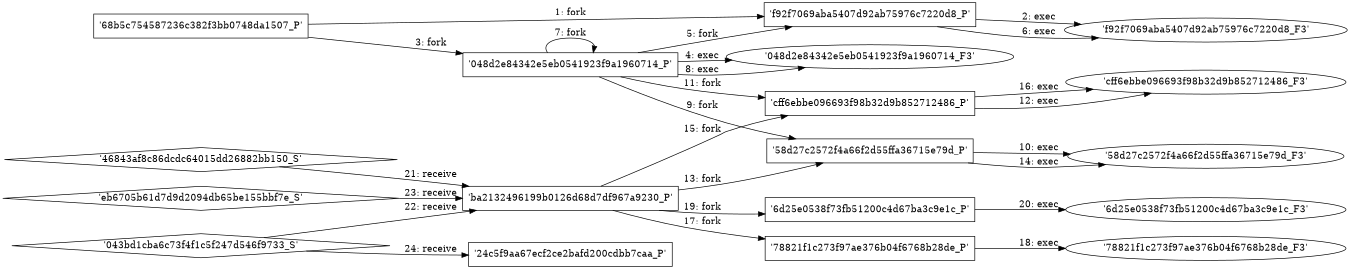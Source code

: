digraph "D:\Learning\Paper\apt\基于CTI的攻击预警\Dataset\攻击图\ASGfromALLCTI\SMS Phishing Campaigns Take Advantage of Coronavirus Pandemic.dot" {
rankdir="LR"
size="9"
fixedsize="false"
splines="true"
nodesep=0.3
ranksep=0
fontsize=10
overlap="scalexy"
engine= "neato"
	"'68b5c754587236c382f3bb0748da1507_P'" [node_type=Process shape=box]
	"'f92f7069aba5407d92ab75976c7220d8_P'" [node_type=Process shape=box]
	"'68b5c754587236c382f3bb0748da1507_P'" -> "'f92f7069aba5407d92ab75976c7220d8_P'" [label="1: fork"]
	"'f92f7069aba5407d92ab75976c7220d8_P'" [node_type=Process shape=box]
	"'f92f7069aba5407d92ab75976c7220d8_F3'" [node_type=File shape=ellipse]
	"'f92f7069aba5407d92ab75976c7220d8_P'" -> "'f92f7069aba5407d92ab75976c7220d8_F3'" [label="2: exec"]
	"'68b5c754587236c382f3bb0748da1507_P'" [node_type=Process shape=box]
	"'048d2e84342e5eb0541923f9a1960714_P'" [node_type=Process shape=box]
	"'68b5c754587236c382f3bb0748da1507_P'" -> "'048d2e84342e5eb0541923f9a1960714_P'" [label="3: fork"]
	"'048d2e84342e5eb0541923f9a1960714_P'" [node_type=Process shape=box]
	"'048d2e84342e5eb0541923f9a1960714_F3'" [node_type=File shape=ellipse]
	"'048d2e84342e5eb0541923f9a1960714_P'" -> "'048d2e84342e5eb0541923f9a1960714_F3'" [label="4: exec"]
	"'048d2e84342e5eb0541923f9a1960714_P'" [node_type=Process shape=box]
	"'f92f7069aba5407d92ab75976c7220d8_P'" [node_type=Process shape=box]
	"'048d2e84342e5eb0541923f9a1960714_P'" -> "'f92f7069aba5407d92ab75976c7220d8_P'" [label="5: fork"]
	"'f92f7069aba5407d92ab75976c7220d8_P'" [node_type=Process shape=box]
	"'f92f7069aba5407d92ab75976c7220d8_F3'" [node_type=File shape=ellipse]
	"'f92f7069aba5407d92ab75976c7220d8_P'" -> "'f92f7069aba5407d92ab75976c7220d8_F3'" [label="6: exec"]
	"'048d2e84342e5eb0541923f9a1960714_P'" [node_type=Process shape=box]
	"'048d2e84342e5eb0541923f9a1960714_P'" [node_type=Process shape=box]
	"'048d2e84342e5eb0541923f9a1960714_P'" -> "'048d2e84342e5eb0541923f9a1960714_P'" [label="7: fork"]
	"'048d2e84342e5eb0541923f9a1960714_P'" [node_type=Process shape=box]
	"'048d2e84342e5eb0541923f9a1960714_F3'" [node_type=File shape=ellipse]
	"'048d2e84342e5eb0541923f9a1960714_P'" -> "'048d2e84342e5eb0541923f9a1960714_F3'" [label="8: exec"]
	"'048d2e84342e5eb0541923f9a1960714_P'" [node_type=Process shape=box]
	"'58d27c2572f4a66f2d55ffa36715e79d_P'" [node_type=Process shape=box]
	"'048d2e84342e5eb0541923f9a1960714_P'" -> "'58d27c2572f4a66f2d55ffa36715e79d_P'" [label="9: fork"]
	"'58d27c2572f4a66f2d55ffa36715e79d_P'" [node_type=Process shape=box]
	"'58d27c2572f4a66f2d55ffa36715e79d_F3'" [node_type=File shape=ellipse]
	"'58d27c2572f4a66f2d55ffa36715e79d_P'" -> "'58d27c2572f4a66f2d55ffa36715e79d_F3'" [label="10: exec"]
	"'048d2e84342e5eb0541923f9a1960714_P'" [node_type=Process shape=box]
	"'cff6ebbe096693f98b32d9b852712486_P'" [node_type=Process shape=box]
	"'048d2e84342e5eb0541923f9a1960714_P'" -> "'cff6ebbe096693f98b32d9b852712486_P'" [label="11: fork"]
	"'cff6ebbe096693f98b32d9b852712486_P'" [node_type=Process shape=box]
	"'cff6ebbe096693f98b32d9b852712486_F3'" [node_type=File shape=ellipse]
	"'cff6ebbe096693f98b32d9b852712486_P'" -> "'cff6ebbe096693f98b32d9b852712486_F3'" [label="12: exec"]
	"'ba2132496199b0126d68d7df967a9230_P'" [node_type=Process shape=box]
	"'58d27c2572f4a66f2d55ffa36715e79d_P'" [node_type=Process shape=box]
	"'ba2132496199b0126d68d7df967a9230_P'" -> "'58d27c2572f4a66f2d55ffa36715e79d_P'" [label="13: fork"]
	"'58d27c2572f4a66f2d55ffa36715e79d_P'" [node_type=Process shape=box]
	"'58d27c2572f4a66f2d55ffa36715e79d_F3'" [node_type=File shape=ellipse]
	"'58d27c2572f4a66f2d55ffa36715e79d_P'" -> "'58d27c2572f4a66f2d55ffa36715e79d_F3'" [label="14: exec"]
	"'ba2132496199b0126d68d7df967a9230_P'" [node_type=Process shape=box]
	"'cff6ebbe096693f98b32d9b852712486_P'" [node_type=Process shape=box]
	"'ba2132496199b0126d68d7df967a9230_P'" -> "'cff6ebbe096693f98b32d9b852712486_P'" [label="15: fork"]
	"'cff6ebbe096693f98b32d9b852712486_P'" [node_type=Process shape=box]
	"'cff6ebbe096693f98b32d9b852712486_F3'" [node_type=File shape=ellipse]
	"'cff6ebbe096693f98b32d9b852712486_P'" -> "'cff6ebbe096693f98b32d9b852712486_F3'" [label="16: exec"]
	"'ba2132496199b0126d68d7df967a9230_P'" [node_type=Process shape=box]
	"'78821f1c273f97ae376b04f6768b28de_P'" [node_type=Process shape=box]
	"'ba2132496199b0126d68d7df967a9230_P'" -> "'78821f1c273f97ae376b04f6768b28de_P'" [label="17: fork"]
	"'78821f1c273f97ae376b04f6768b28de_P'" [node_type=Process shape=box]
	"'78821f1c273f97ae376b04f6768b28de_F3'" [node_type=File shape=ellipse]
	"'78821f1c273f97ae376b04f6768b28de_P'" -> "'78821f1c273f97ae376b04f6768b28de_F3'" [label="18: exec"]
	"'ba2132496199b0126d68d7df967a9230_P'" [node_type=Process shape=box]
	"'6d25e0538f73fb51200c4d67ba3c9e1c_P'" [node_type=Process shape=box]
	"'ba2132496199b0126d68d7df967a9230_P'" -> "'6d25e0538f73fb51200c4d67ba3c9e1c_P'" [label="19: fork"]
	"'6d25e0538f73fb51200c4d67ba3c9e1c_P'" [node_type=Process shape=box]
	"'6d25e0538f73fb51200c4d67ba3c9e1c_F3'" [node_type=File shape=ellipse]
	"'6d25e0538f73fb51200c4d67ba3c9e1c_P'" -> "'6d25e0538f73fb51200c4d67ba3c9e1c_F3'" [label="20: exec"]
	"'ba2132496199b0126d68d7df967a9230_P'" [node_type=Process shape=box]
	"'46843af8c86dcdc64015dd26882bb150_S'" [node_type=Socket shape=diamond]
	"'46843af8c86dcdc64015dd26882bb150_S'" -> "'ba2132496199b0126d68d7df967a9230_P'" [label="21: receive"]
	"'ba2132496199b0126d68d7df967a9230_P'" [node_type=Process shape=box]
	"'043bd1cba6c73f4f1c5f247d546f9733_S'" [node_type=Socket shape=diamond]
	"'043bd1cba6c73f4f1c5f247d546f9733_S'" -> "'ba2132496199b0126d68d7df967a9230_P'" [label="22: receive"]
	"'ba2132496199b0126d68d7df967a9230_P'" [node_type=Process shape=box]
	"'eb6705b61d7d9d2094db65be155bbf7e_S'" [node_type=Socket shape=diamond]
	"'eb6705b61d7d9d2094db65be155bbf7e_S'" -> "'ba2132496199b0126d68d7df967a9230_P'" [label="23: receive"]
	"'24c5f9aa67ecf2ce2bafd200cdbb7caa_P'" [node_type=Process shape=box]
	"'043bd1cba6c73f4f1c5f247d546f9733_S'" [node_type=Socket shape=diamond]
	"'043bd1cba6c73f4f1c5f247d546f9733_S'" -> "'24c5f9aa67ecf2ce2bafd200cdbb7caa_P'" [label="24: receive"]
}
